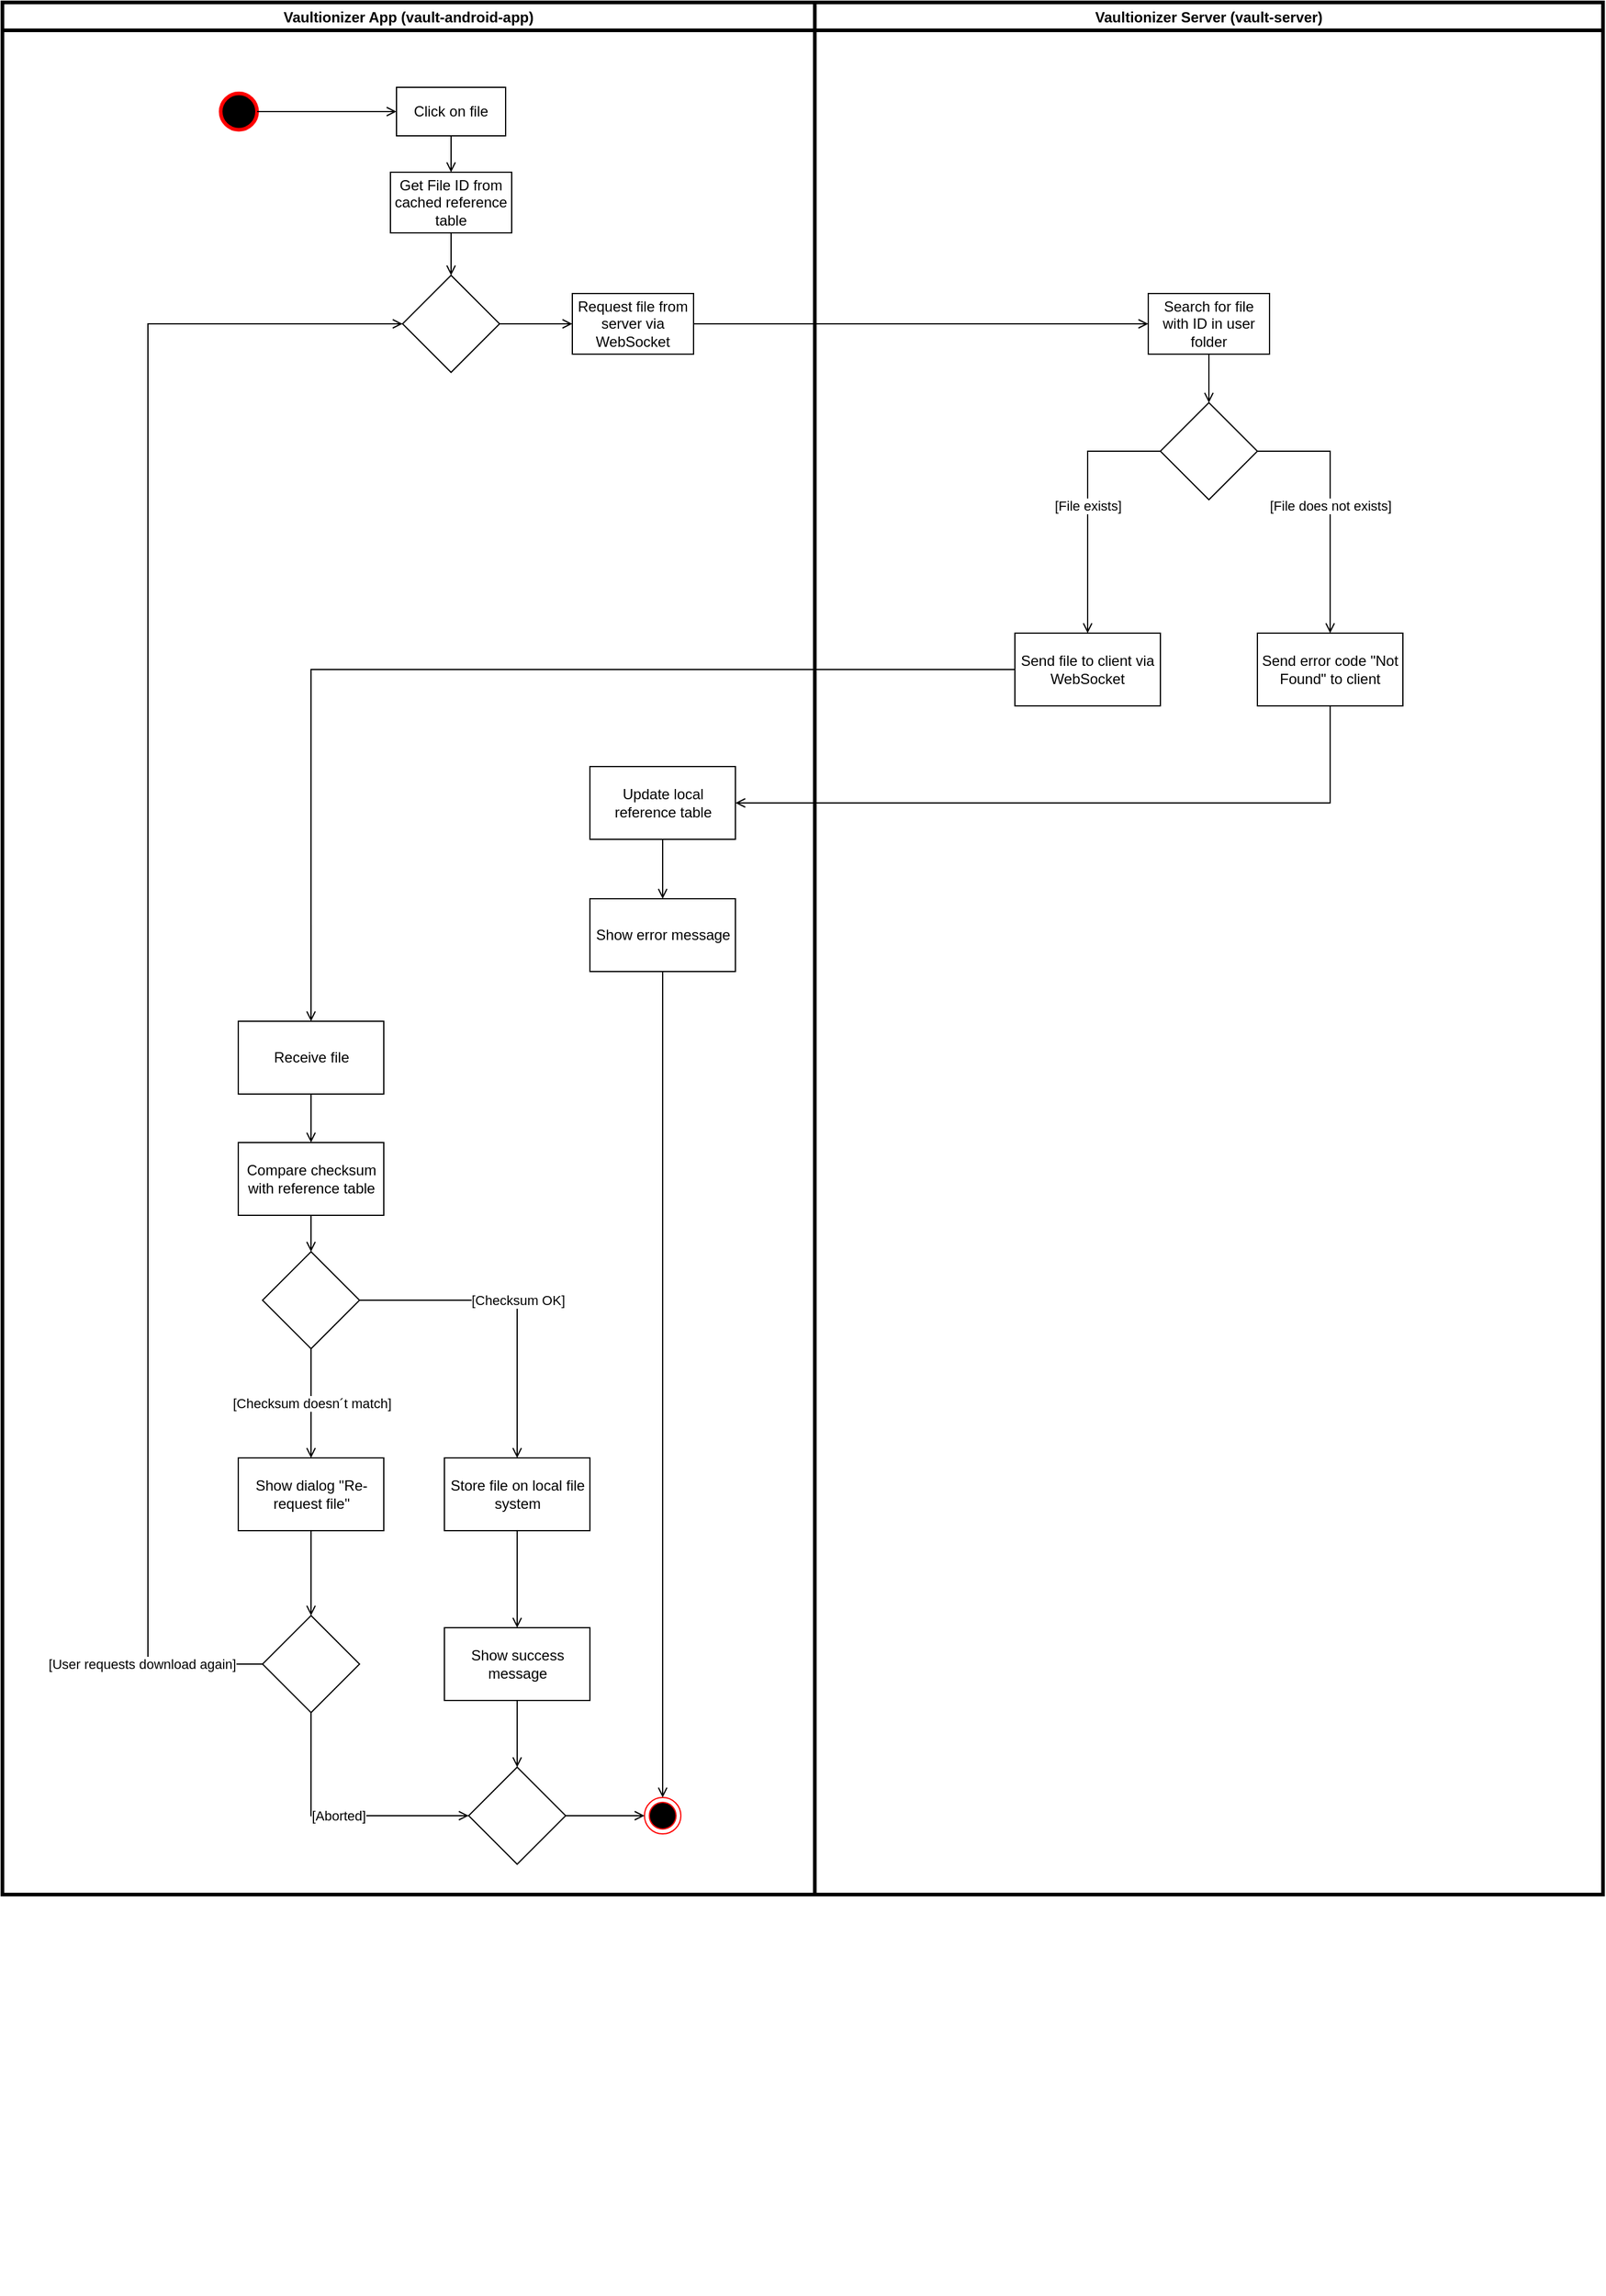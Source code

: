 <mxfile version="13.8.2" type="github">
  <diagram name="Page-1" id="e7e014a7-5840-1c2e-5031-d8a46d1fe8dd">
    <mxGraphModel dx="3595" dy="1284" grid="1" gridSize="10" guides="1" tooltips="1" connect="1" arrows="1" fold="1" page="1" pageScale="1" pageWidth="1169" pageHeight="826" background="#ffffff" math="0" shadow="0">
      <root>
        <mxCell id="0" />
        <mxCell id="1" parent="0" />
        <mxCell id="jn4TW-u3W-nK7IEm40rL-72" value="" style="edgeStyle=orthogonalEdgeStyle;rounded=0;orthogonalLoop=1;jettySize=auto;html=1;endArrow=open;endFill=0;strokeColor=#000000;" parent="1" source="jn4TW-u3W-nK7IEm40rL-68" target="jn4TW-u3W-nK7IEm40rL-71" edge="1">
          <mxGeometry relative="1" as="geometry" />
        </mxCell>
        <mxCell id="jn4TW-u3W-nK7IEm40rL-116" style="edgeStyle=orthogonalEdgeStyle;rounded=0;orthogonalLoop=1;jettySize=auto;html=1;exitX=0;exitY=0.5;exitDx=0;exitDy=0;entryX=0.5;entryY=0;entryDx=0;entryDy=0;endArrow=open;endFill=0;strokeColor=#000000;" parent="1" source="jn4TW-u3W-nK7IEm40rL-77" target="jn4TW-u3W-nK7IEm40rL-85" edge="1">
          <mxGeometry relative="1" as="geometry" />
        </mxCell>
        <mxCell id="jn4TW-u3W-nK7IEm40rL-136" value="" style="group" parent="1" vertex="1" connectable="0">
          <mxGeometry x="490" y="140" width="650" height="1890" as="geometry" />
        </mxCell>
        <mxCell id="jn4TW-u3W-nK7IEm40rL-135" value="Vaultionizer Server (vault-server)" style="swimlane;strokeWidth=3;" parent="jn4TW-u3W-nK7IEm40rL-136" vertex="1">
          <mxGeometry width="650" height="1560" as="geometry" />
        </mxCell>
        <mxCell id="jn4TW-u3W-nK7IEm40rL-71" value="Search for file with ID in user folder" style="rounded=0;whiteSpace=wrap;html=1;" parent="jn4TW-u3W-nK7IEm40rL-135" vertex="1">
          <mxGeometry x="275" y="240" width="100" height="50" as="geometry" />
        </mxCell>
        <mxCell id="jn4TW-u3W-nK7IEm40rL-75" value="" style="rhombus;whiteSpace=wrap;html=1;rounded=0;" parent="jn4TW-u3W-nK7IEm40rL-135" vertex="1">
          <mxGeometry x="285" y="330" width="80" height="80" as="geometry" />
        </mxCell>
        <mxCell id="jn4TW-u3W-nK7IEm40rL-76" value="" style="edgeStyle=orthogonalEdgeStyle;rounded=0;orthogonalLoop=1;jettySize=auto;html=1;endArrow=open;endFill=0;strokeColor=#000000;" parent="jn4TW-u3W-nK7IEm40rL-135" source="jn4TW-u3W-nK7IEm40rL-71" target="jn4TW-u3W-nK7IEm40rL-75" edge="1">
          <mxGeometry relative="1" as="geometry" />
        </mxCell>
        <mxCell id="jn4TW-u3W-nK7IEm40rL-80" value="[File does not exists]" style="edgeStyle=orthogonalEdgeStyle;rounded=0;orthogonalLoop=1;jettySize=auto;html=1;endArrow=open;endFill=0;strokeColor=#000000;exitX=1;exitY=0.5;exitDx=0;exitDy=0;" parent="jn4TW-u3W-nK7IEm40rL-135" source="jn4TW-u3W-nK7IEm40rL-75" target="jn4TW-u3W-nK7IEm40rL-79" edge="1">
          <mxGeometry relative="1" as="geometry" />
        </mxCell>
        <mxCell id="jn4TW-u3W-nK7IEm40rL-78" value="[File exists]" style="edgeStyle=orthogonalEdgeStyle;rounded=0;orthogonalLoop=1;jettySize=auto;html=1;endArrow=open;endFill=0;strokeColor=#000000;exitX=0;exitY=0.5;exitDx=0;exitDy=0;" parent="jn4TW-u3W-nK7IEm40rL-135" source="jn4TW-u3W-nK7IEm40rL-75" target="jn4TW-u3W-nK7IEm40rL-77" edge="1">
          <mxGeometry relative="1" as="geometry">
            <mxPoint x="445" y="530" as="sourcePoint" />
            <mxPoint x="445" y="460" as="targetPoint" />
          </mxGeometry>
        </mxCell>
        <mxCell id="jn4TW-u3W-nK7IEm40rL-77" value="Send file to client via WebSocket" style="whiteSpace=wrap;html=1;rounded=0;" parent="jn4TW-u3W-nK7IEm40rL-135" vertex="1">
          <mxGeometry x="165" y="520" width="120" height="60" as="geometry" />
        </mxCell>
        <mxCell id="jn4TW-u3W-nK7IEm40rL-79" value="Send error code &quot;Not Found&quot; to client" style="whiteSpace=wrap;html=1;rounded=0;" parent="jn4TW-u3W-nK7IEm40rL-135" vertex="1">
          <mxGeometry x="365" y="520" width="120" height="60" as="geometry" />
        </mxCell>
        <mxCell id="jn4TW-u3W-nK7IEm40rL-137" value="" style="group" parent="1" vertex="1" connectable="0">
          <mxGeometry x="-180" y="140" width="670" height="1890" as="geometry" />
        </mxCell>
        <mxCell id="jn4TW-u3W-nK7IEm40rL-64" value="Click on file" style="rounded=0;whiteSpace=wrap;html=1;" parent="jn4TW-u3W-nK7IEm40rL-137" vertex="1">
          <mxGeometry x="325" y="70" width="90" height="40" as="geometry" />
        </mxCell>
        <mxCell id="jn4TW-u3W-nK7IEm40rL-66" value="Get File ID from cached reference table" style="rounded=0;whiteSpace=wrap;html=1;" parent="jn4TW-u3W-nK7IEm40rL-137" vertex="1">
          <mxGeometry x="320" y="140" width="100" height="50" as="geometry" />
        </mxCell>
        <mxCell id="jn4TW-u3W-nK7IEm40rL-67" value="" style="edgeStyle=orthogonalEdgeStyle;rounded=0;orthogonalLoop=1;jettySize=auto;html=1;endArrow=open;endFill=0;strokeColor=#000000;" parent="jn4TW-u3W-nK7IEm40rL-137" source="jn4TW-u3W-nK7IEm40rL-64" target="jn4TW-u3W-nK7IEm40rL-66" edge="1">
          <mxGeometry relative="1" as="geometry" />
        </mxCell>
        <mxCell id="jn4TW-u3W-nK7IEm40rL-68" value="Request file from server via WebSocket" style="rounded=0;whiteSpace=wrap;html=1;" parent="jn4TW-u3W-nK7IEm40rL-137" vertex="1">
          <mxGeometry x="470" y="240" width="100" height="50" as="geometry" />
        </mxCell>
        <mxCell id="jn4TW-u3W-nK7IEm40rL-81" value="Show error message" style="whiteSpace=wrap;html=1;rounded=0;" parent="jn4TW-u3W-nK7IEm40rL-137" vertex="1">
          <mxGeometry x="484.52" y="739" width="120" height="60" as="geometry" />
        </mxCell>
        <mxCell id="jn4TW-u3W-nK7IEm40rL-83" value="Update local reference table" style="whiteSpace=wrap;html=1;rounded=0;" parent="jn4TW-u3W-nK7IEm40rL-137" vertex="1">
          <mxGeometry x="484.52" y="630" width="120" height="60" as="geometry" />
        </mxCell>
        <mxCell id="jn4TW-u3W-nK7IEm40rL-84" value="" style="edgeStyle=orthogonalEdgeStyle;rounded=0;orthogonalLoop=1;jettySize=auto;html=1;endArrow=open;endFill=0;strokeColor=#000000;" parent="jn4TW-u3W-nK7IEm40rL-137" source="jn4TW-u3W-nK7IEm40rL-83" target="jn4TW-u3W-nK7IEm40rL-81" edge="1">
          <mxGeometry relative="1" as="geometry" />
        </mxCell>
        <mxCell id="jn4TW-u3W-nK7IEm40rL-85" value="Receive file" style="whiteSpace=wrap;html=1;rounded=0;" parent="jn4TW-u3W-nK7IEm40rL-137" vertex="1">
          <mxGeometry x="194.52" y="840" width="120" height="60" as="geometry" />
        </mxCell>
        <mxCell id="jn4TW-u3W-nK7IEm40rL-89" value="Compare checksum with reference table" style="whiteSpace=wrap;html=1;rounded=0;" parent="jn4TW-u3W-nK7IEm40rL-137" vertex="1">
          <mxGeometry x="194.52" y="940" width="120" height="60" as="geometry" />
        </mxCell>
        <mxCell id="jn4TW-u3W-nK7IEm40rL-91" value="" style="edgeStyle=orthogonalEdgeStyle;rounded=0;orthogonalLoop=1;jettySize=auto;html=1;endArrow=open;endFill=0;strokeColor=#000000;entryX=0.5;entryY=0;entryDx=0;entryDy=0;" parent="jn4TW-u3W-nK7IEm40rL-137" source="jn4TW-u3W-nK7IEm40rL-85" target="jn4TW-u3W-nK7IEm40rL-89" edge="1">
          <mxGeometry relative="1" as="geometry" />
        </mxCell>
        <mxCell id="jn4TW-u3W-nK7IEm40rL-90" value="" style="rhombus;whiteSpace=wrap;html=1;rounded=0;" parent="jn4TW-u3W-nK7IEm40rL-137" vertex="1">
          <mxGeometry x="214.52" y="1030" width="80" height="80" as="geometry" />
        </mxCell>
        <mxCell id="jn4TW-u3W-nK7IEm40rL-117" value="" style="edgeStyle=orthogonalEdgeStyle;rounded=0;orthogonalLoop=1;jettySize=auto;html=1;endArrow=open;endFill=0;strokeColor=#000000;" parent="jn4TW-u3W-nK7IEm40rL-137" source="jn4TW-u3W-nK7IEm40rL-89" target="jn4TW-u3W-nK7IEm40rL-90" edge="1">
          <mxGeometry relative="1" as="geometry" />
        </mxCell>
        <mxCell id="jn4TW-u3W-nK7IEm40rL-92" value="Store file on local file system" style="whiteSpace=wrap;html=1;rounded=0;" parent="jn4TW-u3W-nK7IEm40rL-137" vertex="1">
          <mxGeometry x="364.52" y="1200" width="120" height="60" as="geometry" />
        </mxCell>
        <mxCell id="jn4TW-u3W-nK7IEm40rL-93" value="[Checksum OK]" style="edgeStyle=orthogonalEdgeStyle;rounded=0;orthogonalLoop=1;jettySize=auto;html=1;endArrow=open;endFill=0;strokeColor=#000000;" parent="jn4TW-u3W-nK7IEm40rL-137" source="jn4TW-u3W-nK7IEm40rL-90" target="jn4TW-u3W-nK7IEm40rL-92" edge="1">
          <mxGeometry relative="1" as="geometry" />
        </mxCell>
        <mxCell id="jn4TW-u3W-nK7IEm40rL-94" value="Show dialog &quot;Re-request file&quot;" style="whiteSpace=wrap;html=1;rounded=0;" parent="jn4TW-u3W-nK7IEm40rL-137" vertex="1">
          <mxGeometry x="194.52" y="1200" width="120" height="60" as="geometry" />
        </mxCell>
        <mxCell id="jn4TW-u3W-nK7IEm40rL-95" value="[Checksum doesn´t match]" style="edgeStyle=orthogonalEdgeStyle;rounded=0;orthogonalLoop=1;jettySize=auto;html=1;endArrow=open;endFill=0;strokeColor=#000000;" parent="jn4TW-u3W-nK7IEm40rL-137" source="jn4TW-u3W-nK7IEm40rL-90" target="jn4TW-u3W-nK7IEm40rL-94" edge="1">
          <mxGeometry relative="1" as="geometry" />
        </mxCell>
        <mxCell id="jn4TW-u3W-nK7IEm40rL-118" value="" style="rhombus;whiteSpace=wrap;html=1;rounded=0;" parent="jn4TW-u3W-nK7IEm40rL-137" vertex="1">
          <mxGeometry x="214.52" y="1330" width="80" height="80" as="geometry" />
        </mxCell>
        <mxCell id="jn4TW-u3W-nK7IEm40rL-119" value="" style="edgeStyle=orthogonalEdgeStyle;rounded=0;orthogonalLoop=1;jettySize=auto;html=1;endArrow=open;endFill=0;strokeColor=#000000;" parent="jn4TW-u3W-nK7IEm40rL-137" source="jn4TW-u3W-nK7IEm40rL-94" target="jn4TW-u3W-nK7IEm40rL-118" edge="1">
          <mxGeometry relative="1" as="geometry" />
        </mxCell>
        <mxCell id="jn4TW-u3W-nK7IEm40rL-123" style="edgeStyle=orthogonalEdgeStyle;rounded=0;orthogonalLoop=1;jettySize=auto;html=1;entryX=0;entryY=0.5;entryDx=0;entryDy=0;endArrow=open;endFill=0;strokeColor=#000000;" parent="jn4TW-u3W-nK7IEm40rL-137" source="jn4TW-u3W-nK7IEm40rL-121" target="jn4TW-u3W-nK7IEm40rL-68" edge="1">
          <mxGeometry relative="1" as="geometry" />
        </mxCell>
        <mxCell id="jn4TW-u3W-nK7IEm40rL-121" value="" style="rhombus;whiteSpace=wrap;html=1;rounded=0;" parent="jn4TW-u3W-nK7IEm40rL-137" vertex="1">
          <mxGeometry x="330" y="225" width="80" height="80" as="geometry" />
        </mxCell>
        <mxCell id="jn4TW-u3W-nK7IEm40rL-122" value="" style="edgeStyle=orthogonalEdgeStyle;rounded=0;orthogonalLoop=1;jettySize=auto;html=1;endArrow=open;endFill=0;strokeColor=#000000;" parent="jn4TW-u3W-nK7IEm40rL-137" source="jn4TW-u3W-nK7IEm40rL-66" target="jn4TW-u3W-nK7IEm40rL-121" edge="1">
          <mxGeometry relative="1" as="geometry" />
        </mxCell>
        <mxCell id="jn4TW-u3W-nK7IEm40rL-120" value="" style="edgeStyle=orthogonalEdgeStyle;rounded=0;orthogonalLoop=1;jettySize=auto;html=1;entryX=0;entryY=0.5;entryDx=0;entryDy=0;endArrow=open;endFill=0;strokeColor=#000000;exitX=0;exitY=0.5;exitDx=0;exitDy=0;" parent="jn4TW-u3W-nK7IEm40rL-137" source="jn4TW-u3W-nK7IEm40rL-118" target="jn4TW-u3W-nK7IEm40rL-121" edge="1">
          <mxGeometry relative="1" as="geometry">
            <Array as="points">
              <mxPoint x="120" y="1370" />
              <mxPoint x="120" y="265" />
            </Array>
          </mxGeometry>
        </mxCell>
        <mxCell id="jn4TW-u3W-nK7IEm40rL-124" value="[User requests download again]" style="edgeLabel;html=1;align=center;verticalAlign=middle;resizable=0;points=[];" parent="jn4TW-u3W-nK7IEm40rL-120" vertex="1" connectable="0">
          <mxGeometry x="-0.88" y="-1" relative="1" as="geometry">
            <mxPoint x="-15.52" y="1" as="offset" />
          </mxGeometry>
        </mxCell>
        <mxCell id="jn4TW-u3W-nK7IEm40rL-125" value="Show success message" style="whiteSpace=wrap;html=1;rounded=0;" parent="jn4TW-u3W-nK7IEm40rL-137" vertex="1">
          <mxGeometry x="364.52" y="1340" width="120" height="60" as="geometry" />
        </mxCell>
        <mxCell id="jn4TW-u3W-nK7IEm40rL-126" value="" style="edgeStyle=orthogonalEdgeStyle;rounded=0;orthogonalLoop=1;jettySize=auto;html=1;endArrow=open;endFill=0;strokeColor=#000000;" parent="jn4TW-u3W-nK7IEm40rL-137" source="jn4TW-u3W-nK7IEm40rL-92" target="jn4TW-u3W-nK7IEm40rL-125" edge="1">
          <mxGeometry relative="1" as="geometry" />
        </mxCell>
        <mxCell id="jn4TW-u3W-nK7IEm40rL-127" value="" style="ellipse;html=1;shape=endState;fillColor=#000000;strokeColor=#ff0000;" parent="jn4TW-u3W-nK7IEm40rL-137" vertex="1">
          <mxGeometry x="529.52" y="1480" width="30" height="30" as="geometry" />
        </mxCell>
        <mxCell id="jn4TW-u3W-nK7IEm40rL-130" style="edgeStyle=orthogonalEdgeStyle;rounded=0;orthogonalLoop=1;jettySize=auto;html=1;entryX=0.5;entryY=0;entryDx=0;entryDy=0;endArrow=open;endFill=0;strokeColor=#000000;" parent="jn4TW-u3W-nK7IEm40rL-137" source="jn4TW-u3W-nK7IEm40rL-81" target="jn4TW-u3W-nK7IEm40rL-127" edge="1">
          <mxGeometry relative="1" as="geometry" />
        </mxCell>
        <mxCell id="jn4TW-u3W-nK7IEm40rL-133" value="" style="edgeStyle=orthogonalEdgeStyle;rounded=0;orthogonalLoop=1;jettySize=auto;html=1;endArrow=open;endFill=0;strokeColor=#000000;" parent="jn4TW-u3W-nK7IEm40rL-137" source="jn4TW-u3W-nK7IEm40rL-132" target="jn4TW-u3W-nK7IEm40rL-127" edge="1">
          <mxGeometry relative="1" as="geometry" />
        </mxCell>
        <mxCell id="jn4TW-u3W-nK7IEm40rL-132" value="" style="rhombus;whiteSpace=wrap;html=1;rounded=0;" parent="jn4TW-u3W-nK7IEm40rL-137" vertex="1">
          <mxGeometry x="384.52" y="1455" width="80" height="80" as="geometry" />
        </mxCell>
        <mxCell id="jn4TW-u3W-nK7IEm40rL-128" value="[Aborted]" style="edgeStyle=orthogonalEdgeStyle;rounded=0;orthogonalLoop=1;jettySize=auto;html=1;endArrow=open;endFill=0;strokeColor=#000000;exitX=0.5;exitY=1;exitDx=0;exitDy=0;entryX=0;entryY=0.5;entryDx=0;entryDy=0;" parent="jn4TW-u3W-nK7IEm40rL-137" source="jn4TW-u3W-nK7IEm40rL-118" target="jn4TW-u3W-nK7IEm40rL-132" edge="1">
          <mxGeometry relative="1" as="geometry" />
        </mxCell>
        <mxCell id="jn4TW-u3W-nK7IEm40rL-129" style="edgeStyle=orthogonalEdgeStyle;rounded=0;orthogonalLoop=1;jettySize=auto;html=1;endArrow=open;endFill=0;strokeColor=#000000;exitX=0.5;exitY=1;exitDx=0;exitDy=0;" parent="jn4TW-u3W-nK7IEm40rL-137" source="jn4TW-u3W-nK7IEm40rL-125" target="jn4TW-u3W-nK7IEm40rL-132" edge="1">
          <mxGeometry relative="1" as="geometry" />
        </mxCell>
        <mxCell id="jn4TW-u3W-nK7IEm40rL-134" value="Vaultionizer App (vault-android-app)" style="swimlane;strokeWidth=3;" parent="jn4TW-u3W-nK7IEm40rL-137" vertex="1">
          <mxGeometry width="670" height="1560" as="geometry" />
        </mxCell>
        <mxCell id="jn4TW-u3W-nK7IEm40rL-138" value="" style="ellipse;whiteSpace=wrap;html=1;aspect=fixed;strokeWidth=3;fillColor=#000000;strokeColor=#FF0000;" parent="jn4TW-u3W-nK7IEm40rL-134" vertex="1">
          <mxGeometry x="180" y="75" width="30" height="30" as="geometry" />
        </mxCell>
        <mxCell id="jn4TW-u3W-nK7IEm40rL-139" style="edgeStyle=orthogonalEdgeStyle;rounded=0;orthogonalLoop=1;jettySize=auto;html=1;exitX=1;exitY=0.5;exitDx=0;exitDy=0;entryX=0;entryY=0.5;entryDx=0;entryDy=0;endArrow=open;endFill=0;strokeColor=#000000;" parent="jn4TW-u3W-nK7IEm40rL-137" source="jn4TW-u3W-nK7IEm40rL-138" target="jn4TW-u3W-nK7IEm40rL-64" edge="1">
          <mxGeometry relative="1" as="geometry" />
        </mxCell>
        <mxCell id="jn4TW-u3W-nK7IEm40rL-97" value="" style="edgeStyle=orthogonalEdgeStyle;rounded=0;orthogonalLoop=1;jettySize=auto;html=1;endArrow=open;endFill=0;strokeColor=#000000;entryX=1;entryY=0.5;entryDx=0;entryDy=0;exitX=0.5;exitY=1;exitDx=0;exitDy=0;" parent="1" source="jn4TW-u3W-nK7IEm40rL-79" target="jn4TW-u3W-nK7IEm40rL-83" edge="1">
          <mxGeometry relative="1" as="geometry">
            <mxPoint x="610" y="1060" as="targetPoint" />
          </mxGeometry>
        </mxCell>
      </root>
    </mxGraphModel>
  </diagram>
</mxfile>

